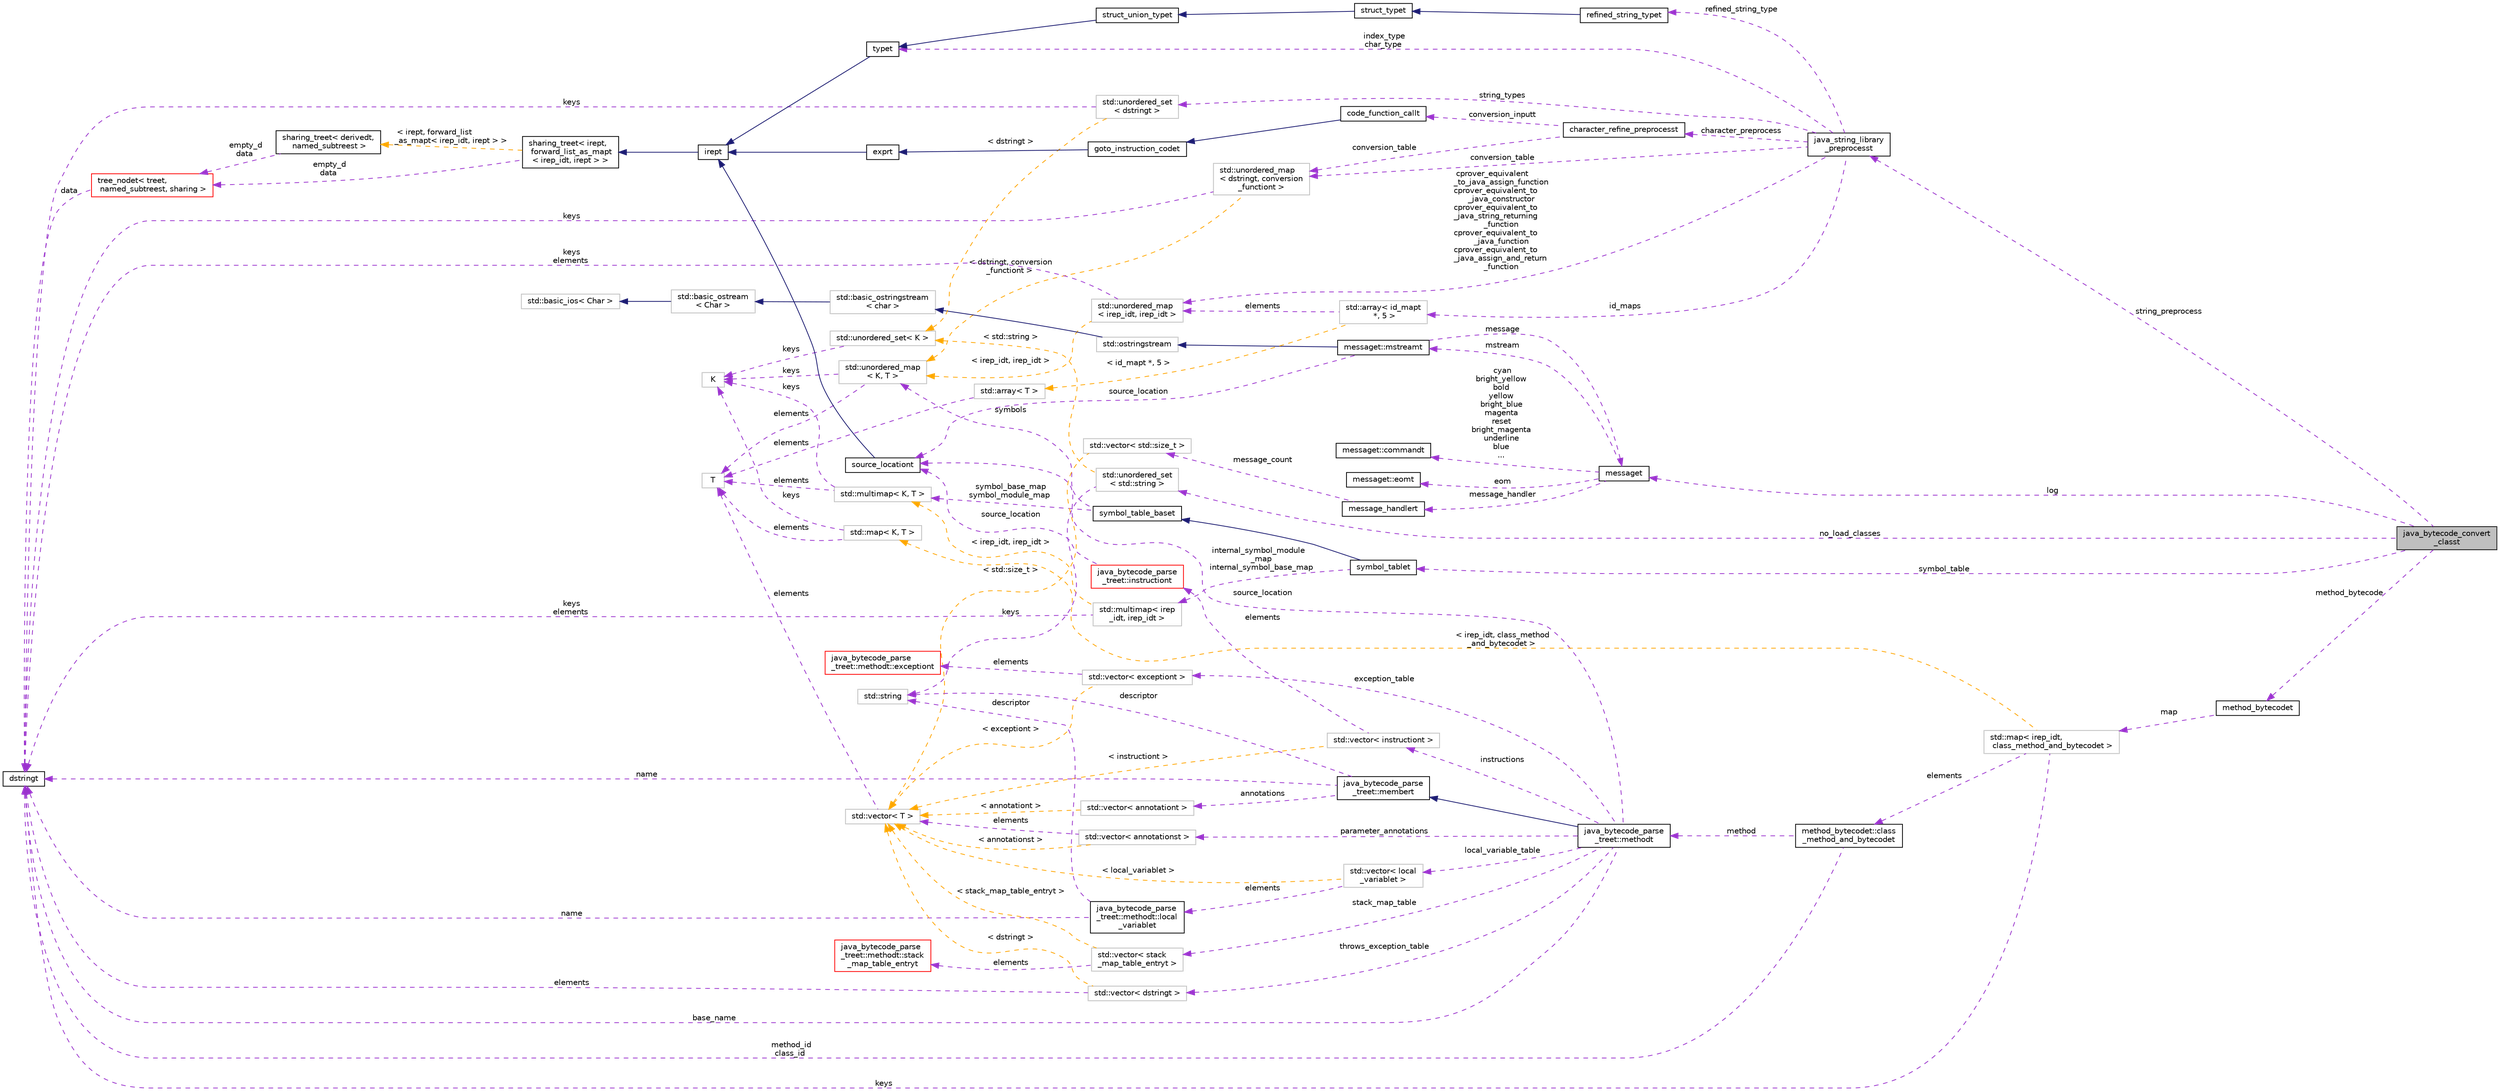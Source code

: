 digraph "java_bytecode_convert_classt"
{
 // LATEX_PDF_SIZE
  bgcolor="transparent";
  edge [fontname="Helvetica",fontsize="10",labelfontname="Helvetica",labelfontsize="10"];
  node [fontname="Helvetica",fontsize="10",shape=record];
  rankdir="LR";
  Node1 [label="java_bytecode_convert\l_classt",height=0.2,width=0.4,color="black", fillcolor="grey75", style="filled", fontcolor="black",tooltip=" "];
  Node2 -> Node1 [dir="back",color="darkorchid3",fontsize="10",style="dashed",label=" symbol_table" ,fontname="Helvetica"];
  Node2 [label="symbol_tablet",height=0.2,width=0.4,color="black",URL="$classsymbol__tablet.html",tooltip="The symbol table."];
  Node3 -> Node2 [dir="back",color="midnightblue",fontsize="10",style="solid",fontname="Helvetica"];
  Node3 [label="symbol_table_baset",height=0.2,width=0.4,color="black",URL="$classsymbol__table__baset.html",tooltip="The symbol table base class interface."];
  Node4 -> Node3 [dir="back",color="darkorchid3",fontsize="10",style="dashed",label=" symbol_base_map\nsymbol_module_map" ,fontname="Helvetica"];
  Node4 [label="std::multimap\< K, T \>",height=0.2,width=0.4,color="grey75",tooltip="STL class."];
  Node5 -> Node4 [dir="back",color="darkorchid3",fontsize="10",style="dashed",label=" keys" ,fontname="Helvetica"];
  Node5 [label="K",height=0.2,width=0.4,color="grey75",tooltip=" "];
  Node6 -> Node4 [dir="back",color="darkorchid3",fontsize="10",style="dashed",label=" elements" ,fontname="Helvetica"];
  Node6 [label="T",height=0.2,width=0.4,color="grey75",tooltip=" "];
  Node7 -> Node3 [dir="back",color="darkorchid3",fontsize="10",style="dashed",label=" symbols" ,fontname="Helvetica"];
  Node7 [label="std::unordered_map\l\< K, T \>",height=0.2,width=0.4,color="grey75",tooltip="STL class."];
  Node5 -> Node7 [dir="back",color="darkorchid3",fontsize="10",style="dashed",label=" keys" ,fontname="Helvetica"];
  Node6 -> Node7 [dir="back",color="darkorchid3",fontsize="10",style="dashed",label=" elements" ,fontname="Helvetica"];
  Node8 -> Node2 [dir="back",color="darkorchid3",fontsize="10",style="dashed",label=" internal_symbol_module\l_map\ninternal_symbol_base_map" ,fontname="Helvetica"];
  Node8 [label="std::multimap\< irep\l_idt, irep_idt \>",height=0.2,width=0.4,color="grey75",tooltip=" "];
  Node9 -> Node8 [dir="back",color="darkorchid3",fontsize="10",style="dashed",label=" keys\nelements" ,fontname="Helvetica"];
  Node9 [label="dstringt",height=0.2,width=0.4,color="black",URL="$classdstringt.html",tooltip="dstringt has one field, an unsigned integer no which is an index into a static table of strings."];
  Node4 -> Node8 [dir="back",color="orange",fontsize="10",style="dashed",label=" \< irep_idt, irep_idt \>" ,fontname="Helvetica"];
  Node10 -> Node1 [dir="back",color="darkorchid3",fontsize="10",style="dashed",label=" log" ,fontname="Helvetica"];
  Node10 [label="messaget",height=0.2,width=0.4,color="black",URL="$classmessaget.html",tooltip="Class that provides messages with a built-in verbosity 'level'."];
  Node11 -> Node10 [dir="back",color="darkorchid3",fontsize="10",style="dashed",label=" message_handler" ,fontname="Helvetica"];
  Node11 [label="message_handlert",height=0.2,width=0.4,color="black",URL="$classmessage__handlert.html",tooltip=" "];
  Node12 -> Node11 [dir="back",color="darkorchid3",fontsize="10",style="dashed",label=" message_count" ,fontname="Helvetica"];
  Node12 [label="std::vector\< std::size_t \>",height=0.2,width=0.4,color="grey75",tooltip=" "];
  Node13 -> Node12 [dir="back",color="orange",fontsize="10",style="dashed",label=" \< std::size_t \>" ,fontname="Helvetica"];
  Node13 [label="std::vector\< T \>",height=0.2,width=0.4,color="grey75",tooltip="STL class."];
  Node6 -> Node13 [dir="back",color="darkorchid3",fontsize="10",style="dashed",label=" elements" ,fontname="Helvetica"];
  Node14 -> Node10 [dir="back",color="darkorchid3",fontsize="10",style="dashed",label=" cyan\nbright_yellow\nbold\nyellow\nbright_blue\nmagenta\nreset\nbright_magenta\nunderline\nblue\n..." ,fontname="Helvetica"];
  Node14 [label="messaget::commandt",height=0.2,width=0.4,color="black",URL="$classmessaget_1_1commandt.html",tooltip=" "];
  Node15 -> Node10 [dir="back",color="darkorchid3",fontsize="10",style="dashed",label=" mstream" ,fontname="Helvetica"];
  Node15 [label="messaget::mstreamt",height=0.2,width=0.4,color="black",URL="$classmessaget_1_1mstreamt.html",tooltip=" "];
  Node16 -> Node15 [dir="back",color="midnightblue",fontsize="10",style="solid",fontname="Helvetica"];
  Node16 [label="std::ostringstream",height=0.2,width=0.4,color="grey75",tooltip="STL class."];
  Node17 -> Node16 [dir="back",color="midnightblue",fontsize="10",style="solid",fontname="Helvetica"];
  Node17 [label="std::basic_ostringstream\l\< char \>",height=0.2,width=0.4,color="grey75",tooltip="STL class."];
  Node18 -> Node17 [dir="back",color="midnightblue",fontsize="10",style="solid",fontname="Helvetica"];
  Node18 [label="std::basic_ostream\l\< Char \>",height=0.2,width=0.4,color="grey75",tooltip="STL class."];
  Node19 -> Node18 [dir="back",color="midnightblue",fontsize="10",style="solid",fontname="Helvetica"];
  Node19 [label="std::basic_ios\< Char \>",height=0.2,width=0.4,color="grey75",tooltip="STL class."];
  Node10 -> Node15 [dir="back",color="darkorchid3",fontsize="10",style="dashed",label=" message" ,fontname="Helvetica"];
  Node21 -> Node15 [dir="back",color="darkorchid3",fontsize="10",style="dashed",label=" source_location" ,fontname="Helvetica"];
  Node21 [label="source_locationt",height=0.2,width=0.4,color="black",URL="$classsource__locationt.html",tooltip=" "];
  Node22 -> Node21 [dir="back",color="midnightblue",fontsize="10",style="solid",fontname="Helvetica"];
  Node22 [label="irept",height=0.2,width=0.4,color="black",URL="$classirept.html",tooltip="There are a large number of kinds of tree structured or tree-like data in CPROVER."];
  Node23 -> Node22 [dir="back",color="midnightblue",fontsize="10",style="solid",fontname="Helvetica"];
  Node23 [label="sharing_treet\< irept,\l forward_list_as_mapt\l\< irep_idt, irept \> \>",height=0.2,width=0.4,color="black",URL="$classsharing__treet.html",tooltip=" "];
  Node24 -> Node23 [dir="back",color="darkorchid3",fontsize="10",style="dashed",label=" empty_d\ndata" ,fontname="Helvetica"];
  Node24 [label="tree_nodet\< treet,\l named_subtreest, sharing \>",height=0.2,width=0.4,color="red",URL="$classtree__nodet.html",tooltip="A node with data in a tree, it contains:"];
  Node9 -> Node24 [dir="back",color="darkorchid3",fontsize="10",style="dashed",label=" data" ,fontname="Helvetica"];
  Node27 -> Node23 [dir="back",color="orange",fontsize="10",style="dashed",label=" \< irept, forward_list\l_as_mapt\< irep_idt, irept \> \>" ,fontname="Helvetica"];
  Node27 [label="sharing_treet\< derivedt,\l named_subtreest \>",height=0.2,width=0.4,color="black",URL="$classsharing__treet.html",tooltip="Base class for tree-like data structures with sharing."];
  Node24 -> Node27 [dir="back",color="darkorchid3",fontsize="10",style="dashed",label=" empty_d\ndata" ,fontname="Helvetica"];
  Node28 -> Node10 [dir="back",color="darkorchid3",fontsize="10",style="dashed",label=" eom" ,fontname="Helvetica"];
  Node28 [label="messaget::eomt",height=0.2,width=0.4,color="black",URL="$classmessaget_1_1eomt.html",tooltip=" "];
  Node29 -> Node1 [dir="back",color="darkorchid3",fontsize="10",style="dashed",label=" method_bytecode" ,fontname="Helvetica"];
  Node29 [label="method_bytecodet",height=0.2,width=0.4,color="black",URL="$classmethod__bytecodet.html",tooltip=" "];
  Node30 -> Node29 [dir="back",color="darkorchid3",fontsize="10",style="dashed",label=" map" ,fontname="Helvetica"];
  Node30 [label="std::map\< irep_idt,\l class_method_and_bytecodet \>",height=0.2,width=0.4,color="grey75",tooltip=" "];
  Node9 -> Node30 [dir="back",color="darkorchid3",fontsize="10",style="dashed",label=" keys" ,fontname="Helvetica"];
  Node31 -> Node30 [dir="back",color="darkorchid3",fontsize="10",style="dashed",label=" elements" ,fontname="Helvetica"];
  Node31 [label="method_bytecodet::class\l_method_and_bytecodet",height=0.2,width=0.4,color="black",URL="$structmethod__bytecodet_1_1class__method__and__bytecodet.html",tooltip="Pair of class id and methodt."];
  Node32 -> Node31 [dir="back",color="darkorchid3",fontsize="10",style="dashed",label=" method" ,fontname="Helvetica"];
  Node32 [label="java_bytecode_parse\l_treet::methodt",height=0.2,width=0.4,color="black",URL="$structjava__bytecode__parse__treet_1_1methodt.html",tooltip=" "];
  Node33 -> Node32 [dir="back",color="midnightblue",fontsize="10",style="solid",fontname="Helvetica"];
  Node33 [label="java_bytecode_parse\l_treet::membert",height=0.2,width=0.4,color="black",URL="$structjava__bytecode__parse__treet_1_1membert.html",tooltip=" "];
  Node34 -> Node33 [dir="back",color="darkorchid3",fontsize="10",style="dashed",label=" annotations" ,fontname="Helvetica"];
  Node34 [label="std::vector\< annotationt \>",height=0.2,width=0.4,color="grey75",tooltip=" "];
  Node13 -> Node34 [dir="back",color="orange",fontsize="10",style="dashed",label=" \< annotationt \>" ,fontname="Helvetica"];
  Node9 -> Node33 [dir="back",color="darkorchid3",fontsize="10",style="dashed",label=" name" ,fontname="Helvetica"];
  Node40 -> Node33 [dir="back",color="darkorchid3",fontsize="10",style="dashed",label=" descriptor" ,fontname="Helvetica"];
  Node40 [label="std::string",height=0.2,width=0.4,color="grey75",tooltip="STL class."];
  Node42 -> Node32 [dir="back",color="darkorchid3",fontsize="10",style="dashed",label=" local_variable_table" ,fontname="Helvetica"];
  Node42 [label="std::vector\< local\l_variablet \>",height=0.2,width=0.4,color="grey75",tooltip=" "];
  Node43 -> Node42 [dir="back",color="darkorchid3",fontsize="10",style="dashed",label=" elements" ,fontname="Helvetica"];
  Node43 [label="java_bytecode_parse\l_treet::methodt::local\l_variablet",height=0.2,width=0.4,color="black",URL="$structjava__bytecode__parse__treet_1_1methodt_1_1local__variablet.html",tooltip=" "];
  Node9 -> Node43 [dir="back",color="darkorchid3",fontsize="10",style="dashed",label=" name" ,fontname="Helvetica"];
  Node40 -> Node43 [dir="back",color="darkorchid3",fontsize="10",style="dashed",label=" descriptor" ,fontname="Helvetica"];
  Node13 -> Node42 [dir="back",color="orange",fontsize="10",style="dashed",label=" \< local_variablet \>" ,fontname="Helvetica"];
  Node44 -> Node32 [dir="back",color="darkorchid3",fontsize="10",style="dashed",label=" exception_table" ,fontname="Helvetica"];
  Node44 [label="std::vector\< exceptiont \>",height=0.2,width=0.4,color="grey75",tooltip=" "];
  Node45 -> Node44 [dir="back",color="darkorchid3",fontsize="10",style="dashed",label=" elements" ,fontname="Helvetica"];
  Node45 [label="java_bytecode_parse\l_treet::methodt::exceptiont",height=0.2,width=0.4,color="red",URL="$structjava__bytecode__parse__treet_1_1methodt_1_1exceptiont.html",tooltip=" "];
  Node13 -> Node44 [dir="back",color="orange",fontsize="10",style="dashed",label=" \< exceptiont \>" ,fontname="Helvetica"];
  Node48 -> Node32 [dir="back",color="darkorchid3",fontsize="10",style="dashed",label=" parameter_annotations" ,fontname="Helvetica"];
  Node48 [label="std::vector\< annotationst \>",height=0.2,width=0.4,color="grey75",tooltip=" "];
  Node13 -> Node48 [dir="back",color="darkorchid3",fontsize="10",style="dashed",label=" elements" ,fontname="Helvetica"];
  Node13 -> Node48 [dir="back",color="orange",fontsize="10",style="dashed",label=" \< annotationst \>" ,fontname="Helvetica"];
  Node9 -> Node32 [dir="back",color="darkorchid3",fontsize="10",style="dashed",label=" base_name" ,fontname="Helvetica"];
  Node49 -> Node32 [dir="back",color="darkorchid3",fontsize="10",style="dashed",label=" stack_map_table" ,fontname="Helvetica"];
  Node49 [label="std::vector\< stack\l_map_table_entryt \>",height=0.2,width=0.4,color="grey75",tooltip=" "];
  Node50 -> Node49 [dir="back",color="darkorchid3",fontsize="10",style="dashed",label=" elements" ,fontname="Helvetica"];
  Node50 [label="java_bytecode_parse\l_treet::methodt::stack\l_map_table_entryt",height=0.2,width=0.4,color="red",URL="$structjava__bytecode__parse__treet_1_1methodt_1_1stack__map__table__entryt.html",tooltip=" "];
  Node13 -> Node49 [dir="back",color="orange",fontsize="10",style="dashed",label=" \< stack_map_table_entryt \>" ,fontname="Helvetica"];
  Node53 -> Node32 [dir="back",color="darkorchid3",fontsize="10",style="dashed",label=" throws_exception_table" ,fontname="Helvetica"];
  Node53 [label="std::vector\< dstringt \>",height=0.2,width=0.4,color="grey75",tooltip=" "];
  Node9 -> Node53 [dir="back",color="darkorchid3",fontsize="10",style="dashed",label=" elements" ,fontname="Helvetica"];
  Node13 -> Node53 [dir="back",color="orange",fontsize="10",style="dashed",label=" \< dstringt \>" ,fontname="Helvetica"];
  Node54 -> Node32 [dir="back",color="darkorchid3",fontsize="10",style="dashed",label=" instructions" ,fontname="Helvetica"];
  Node54 [label="std::vector\< instructiont \>",height=0.2,width=0.4,color="grey75",tooltip=" "];
  Node55 -> Node54 [dir="back",color="darkorchid3",fontsize="10",style="dashed",label=" elements" ,fontname="Helvetica"];
  Node55 [label="java_bytecode_parse\l_treet::instructiont",height=0.2,width=0.4,color="red",URL="$structjava__bytecode__parse__treet_1_1instructiont.html",tooltip=" "];
  Node21 -> Node55 [dir="back",color="darkorchid3",fontsize="10",style="dashed",label=" source_location" ,fontname="Helvetica"];
  Node13 -> Node54 [dir="back",color="orange",fontsize="10",style="dashed",label=" \< instructiont \>" ,fontname="Helvetica"];
  Node21 -> Node32 [dir="back",color="darkorchid3",fontsize="10",style="dashed",label=" source_location" ,fontname="Helvetica"];
  Node9 -> Node31 [dir="back",color="darkorchid3",fontsize="10",style="dashed",label=" method_id\nclass_id" ,fontname="Helvetica"];
  Node57 -> Node30 [dir="back",color="orange",fontsize="10",style="dashed",label=" \< irep_idt, class_method\l_and_bytecodet \>" ,fontname="Helvetica"];
  Node57 [label="std::map\< K, T \>",height=0.2,width=0.4,color="grey75",tooltip="STL class."];
  Node5 -> Node57 [dir="back",color="darkorchid3",fontsize="10",style="dashed",label=" keys" ,fontname="Helvetica"];
  Node6 -> Node57 [dir="back",color="darkorchid3",fontsize="10",style="dashed",label=" elements" ,fontname="Helvetica"];
  Node58 -> Node1 [dir="back",color="darkorchid3",fontsize="10",style="dashed",label=" string_preprocess" ,fontname="Helvetica"];
  Node58 [label="java_string_library\l_preprocesst",height=0.2,width=0.4,color="black",URL="$classjava__string__library__preprocesst.html",tooltip=" "];
  Node59 -> Node58 [dir="back",color="darkorchid3",fontsize="10",style="dashed",label=" string_types" ,fontname="Helvetica"];
  Node59 [label="std::unordered_set\l\< dstringt \>",height=0.2,width=0.4,color="grey75",tooltip=" "];
  Node9 -> Node59 [dir="back",color="darkorchid3",fontsize="10",style="dashed",label=" keys" ,fontname="Helvetica"];
  Node60 -> Node59 [dir="back",color="orange",fontsize="10",style="dashed",label=" \< dstringt \>" ,fontname="Helvetica"];
  Node60 [label="std::unordered_set\< K \>",height=0.2,width=0.4,color="grey75",tooltip="STL class."];
  Node5 -> Node60 [dir="back",color="darkorchid3",fontsize="10",style="dashed",label=" keys" ,fontname="Helvetica"];
  Node61 -> Node58 [dir="back",color="darkorchid3",fontsize="10",style="dashed",label=" cprover_equivalent\l_to_java_assign_function\ncprover_equivalent_to\l_java_constructor\ncprover_equivalent_to\l_java_string_returning\l_function\ncprover_equivalent_to\l_java_function\ncprover_equivalent_to\l_java_assign_and_return\l_function" ,fontname="Helvetica"];
  Node61 [label="std::unordered_map\l\< irep_idt, irep_idt \>",height=0.2,width=0.4,color="grey75",tooltip=" "];
  Node9 -> Node61 [dir="back",color="darkorchid3",fontsize="10",style="dashed",label=" keys\nelements" ,fontname="Helvetica"];
  Node7 -> Node61 [dir="back",color="orange",fontsize="10",style="dashed",label=" \< irep_idt, irep_idt \>" ,fontname="Helvetica"];
  Node62 -> Node58 [dir="back",color="darkorchid3",fontsize="10",style="dashed",label=" refined_string_type" ,fontname="Helvetica"];
  Node62 [label="refined_string_typet",height=0.2,width=0.4,color="black",URL="$classrefined__string__typet.html",tooltip=" "];
  Node63 -> Node62 [dir="back",color="midnightblue",fontsize="10",style="solid",fontname="Helvetica"];
  Node63 [label="struct_typet",height=0.2,width=0.4,color="black",URL="$classstruct__typet.html",tooltip="Structure type, corresponds to C style structs."];
  Node64 -> Node63 [dir="back",color="midnightblue",fontsize="10",style="solid",fontname="Helvetica"];
  Node64 [label="struct_union_typet",height=0.2,width=0.4,color="black",URL="$classstruct__union__typet.html",tooltip="Base type for structs and unions."];
  Node36 -> Node64 [dir="back",color="midnightblue",fontsize="10",style="solid",fontname="Helvetica"];
  Node36 [label="typet",height=0.2,width=0.4,color="black",URL="$classtypet.html",tooltip="The type of an expression, extends irept."];
  Node22 -> Node36 [dir="back",color="midnightblue",fontsize="10",style="solid",fontname="Helvetica"];
  Node36 -> Node58 [dir="back",color="darkorchid3",fontsize="10",style="dashed",label=" index_type\nchar_type" ,fontname="Helvetica"];
  Node65 -> Node58 [dir="back",color="darkorchid3",fontsize="10",style="dashed",label=" id_maps" ,fontname="Helvetica"];
  Node65 [label="std::array\< id_mapt\l *, 5 \>",height=0.2,width=0.4,color="grey75",tooltip=" "];
  Node61 -> Node65 [dir="back",color="darkorchid3",fontsize="10",style="dashed",label=" elements" ,fontname="Helvetica"];
  Node66 -> Node65 [dir="back",color="orange",fontsize="10",style="dashed",label=" \< id_mapt *, 5 \>" ,fontname="Helvetica"];
  Node66 [label="std::array\< T \>",height=0.2,width=0.4,color="grey75",tooltip="STL class."];
  Node6 -> Node66 [dir="back",color="darkorchid3",fontsize="10",style="dashed",label=" elements" ,fontname="Helvetica"];
  Node67 -> Node58 [dir="back",color="darkorchid3",fontsize="10",style="dashed",label=" character_preprocess" ,fontname="Helvetica"];
  Node67 [label="character_refine_preprocesst",height=0.2,width=0.4,color="black",URL="$classcharacter__refine__preprocesst.html",tooltip=" "];
  Node68 -> Node67 [dir="back",color="darkorchid3",fontsize="10",style="dashed",label=" conversion_inputt" ,fontname="Helvetica"];
  Node68 [label="code_function_callt",height=0.2,width=0.4,color="black",URL="$classcode__function__callt.html",tooltip="goto_instruction_codet representation of a function call statement."];
  Node69 -> Node68 [dir="back",color="midnightblue",fontsize="10",style="solid",fontname="Helvetica"];
  Node69 [label="goto_instruction_codet",height=0.2,width=0.4,color="black",URL="$classcodet.html",tooltip="Data structure for representing an arbitrary statement in a program."];
  Node39 -> Node69 [dir="back",color="midnightblue",fontsize="10",style="solid",fontname="Helvetica"];
  Node39 [label="exprt",height=0.2,width=0.4,color="black",URL="$classexprt.html",tooltip="Base class for all expressions."];
  Node22 -> Node39 [dir="back",color="midnightblue",fontsize="10",style="solid",fontname="Helvetica"];
  Node70 -> Node67 [dir="back",color="darkorchid3",fontsize="10",style="dashed",label=" conversion_table" ,fontname="Helvetica"];
  Node70 [label="std::unordered_map\l\< dstringt, conversion\l_functiont \>",height=0.2,width=0.4,color="grey75",tooltip=" "];
  Node9 -> Node70 [dir="back",color="darkorchid3",fontsize="10",style="dashed",label=" keys" ,fontname="Helvetica"];
  Node7 -> Node70 [dir="back",color="orange",fontsize="10",style="dashed",label=" \< dstringt, conversion\l_functiont \>" ,fontname="Helvetica"];
  Node70 -> Node58 [dir="back",color="darkorchid3",fontsize="10",style="dashed",label=" conversion_table" ,fontname="Helvetica"];
  Node71 -> Node1 [dir="back",color="darkorchid3",fontsize="10",style="dashed",label=" no_load_classes" ,fontname="Helvetica"];
  Node71 [label="std::unordered_set\l\< std::string \>",height=0.2,width=0.4,color="grey75",tooltip=" "];
  Node40 -> Node71 [dir="back",color="darkorchid3",fontsize="10",style="dashed",label=" keys" ,fontname="Helvetica"];
  Node60 -> Node71 [dir="back",color="orange",fontsize="10",style="dashed",label=" \< std::string \>" ,fontname="Helvetica"];
}
